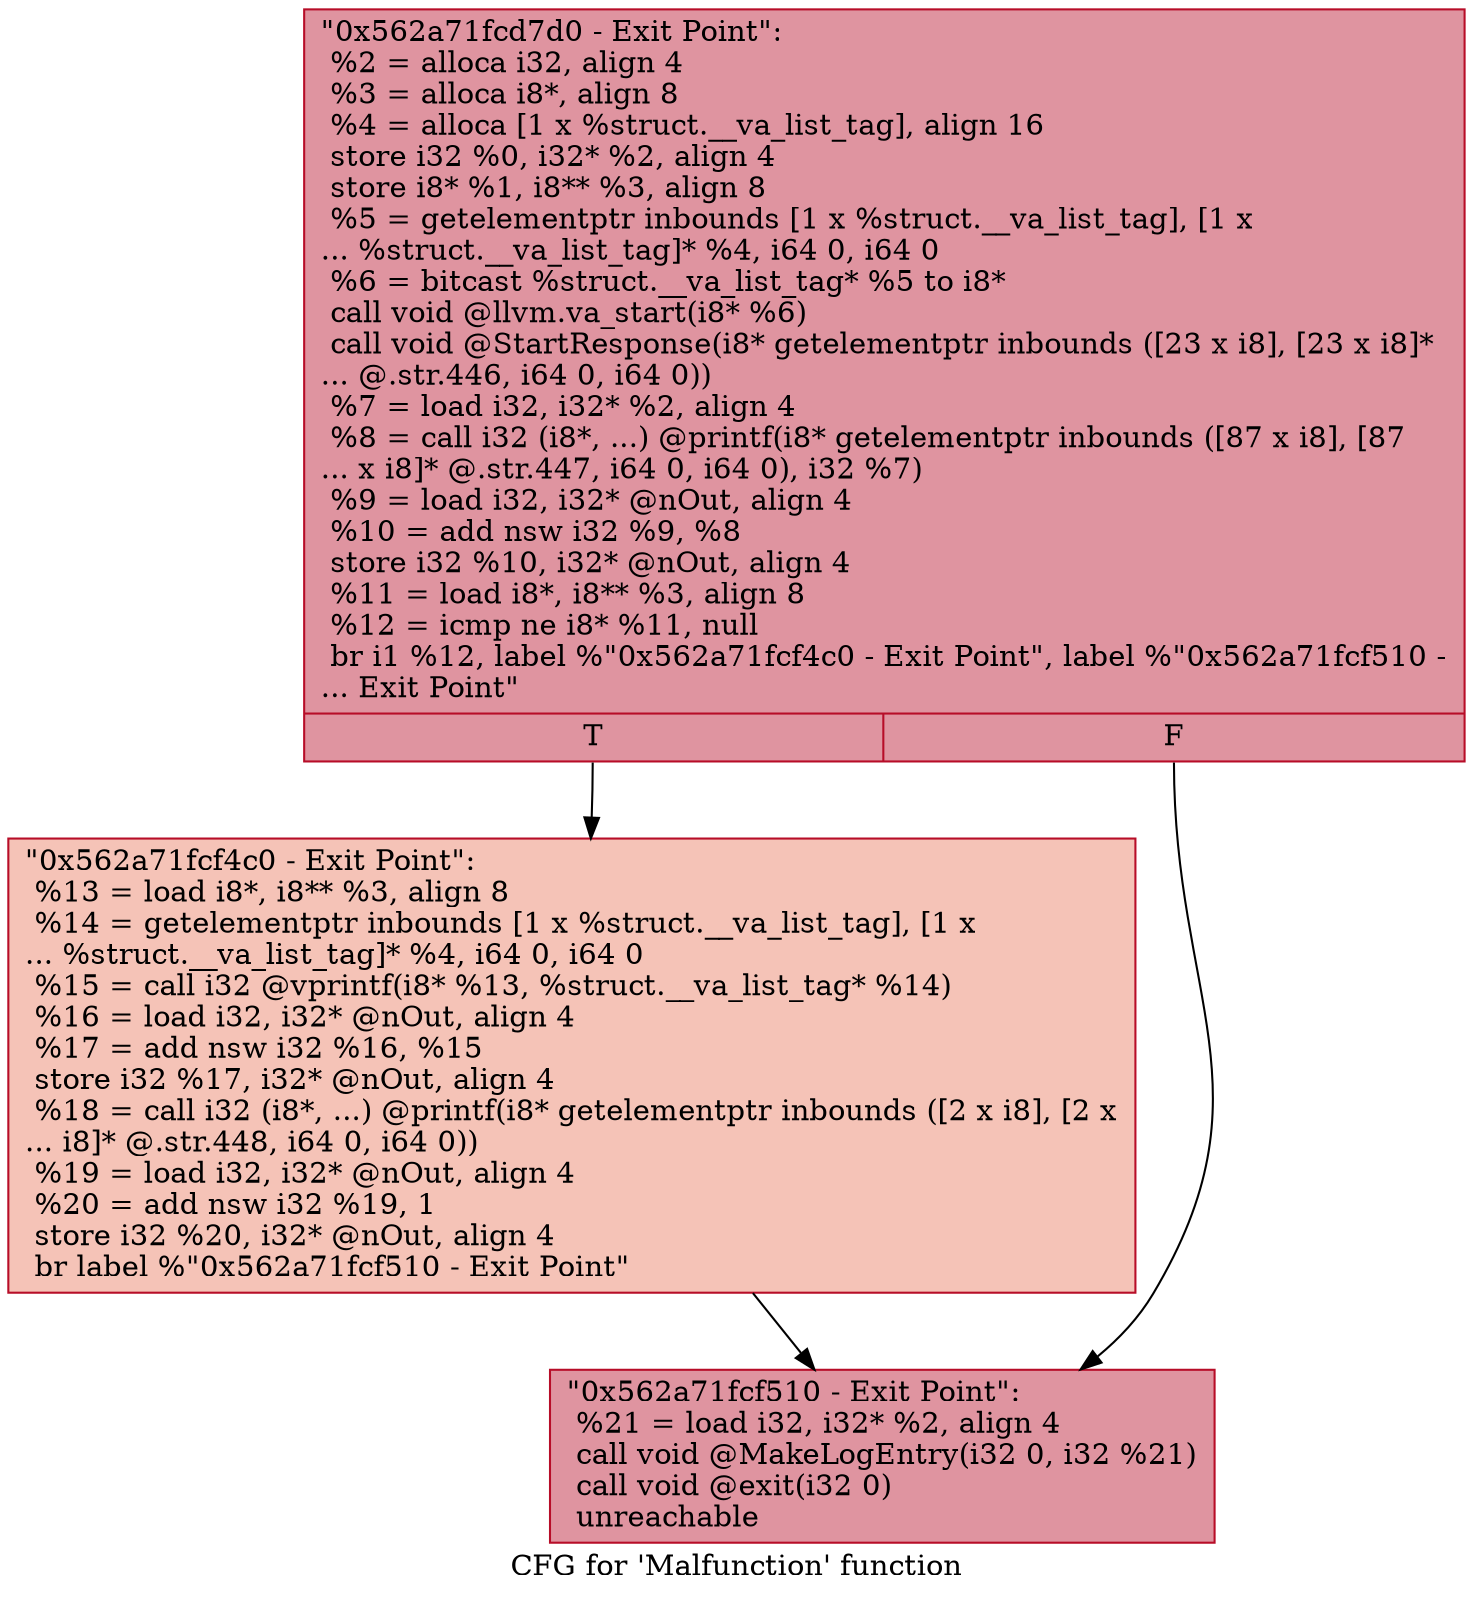 digraph "CFG for 'Malfunction' function" {
	label="CFG for 'Malfunction' function";

	Node0x562a71fcd7d0 [shape=record,color="#b70d28ff", style=filled, fillcolor="#b70d2870",label="{\"0x562a71fcd7d0 - Exit Point\":\l  %2 = alloca i32, align 4\l  %3 = alloca i8*, align 8\l  %4 = alloca [1 x %struct.__va_list_tag], align 16\l  store i32 %0, i32* %2, align 4\l  store i8* %1, i8** %3, align 8\l  %5 = getelementptr inbounds [1 x %struct.__va_list_tag], [1 x\l... %struct.__va_list_tag]* %4, i64 0, i64 0\l  %6 = bitcast %struct.__va_list_tag* %5 to i8*\l  call void @llvm.va_start(i8* %6)\l  call void @StartResponse(i8* getelementptr inbounds ([23 x i8], [23 x i8]*\l... @.str.446, i64 0, i64 0))\l  %7 = load i32, i32* %2, align 4\l  %8 = call i32 (i8*, ...) @printf(i8* getelementptr inbounds ([87 x i8], [87\l... x i8]* @.str.447, i64 0, i64 0), i32 %7)\l  %9 = load i32, i32* @nOut, align 4\l  %10 = add nsw i32 %9, %8\l  store i32 %10, i32* @nOut, align 4\l  %11 = load i8*, i8** %3, align 8\l  %12 = icmp ne i8* %11, null\l  br i1 %12, label %\"0x562a71fcf4c0 - Exit Point\", label %\"0x562a71fcf510 -\l... Exit Point\"\l|{<s0>T|<s1>F}}"];
	Node0x562a71fcd7d0:s0 -> Node0x562a71fcf4c0;
	Node0x562a71fcd7d0:s1 -> Node0x562a71fcf510;
	Node0x562a71fcf4c0 [shape=record,color="#b70d28ff", style=filled, fillcolor="#e8765c70",label="{\"0x562a71fcf4c0 - Exit Point\":                    \l  %13 = load i8*, i8** %3, align 8\l  %14 = getelementptr inbounds [1 x %struct.__va_list_tag], [1 x\l... %struct.__va_list_tag]* %4, i64 0, i64 0\l  %15 = call i32 @vprintf(i8* %13, %struct.__va_list_tag* %14)\l  %16 = load i32, i32* @nOut, align 4\l  %17 = add nsw i32 %16, %15\l  store i32 %17, i32* @nOut, align 4\l  %18 = call i32 (i8*, ...) @printf(i8* getelementptr inbounds ([2 x i8], [2 x\l... i8]* @.str.448, i64 0, i64 0))\l  %19 = load i32, i32* @nOut, align 4\l  %20 = add nsw i32 %19, 1\l  store i32 %20, i32* @nOut, align 4\l  br label %\"0x562a71fcf510 - Exit Point\"\l}"];
	Node0x562a71fcf4c0 -> Node0x562a71fcf510;
	Node0x562a71fcf510 [shape=record,color="#b70d28ff", style=filled, fillcolor="#b70d2870",label="{\"0x562a71fcf510 - Exit Point\":                    \l  %21 = load i32, i32* %2, align 4\l  call void @MakeLogEntry(i32 0, i32 %21)\l  call void @exit(i32 0)\l  unreachable\l}"];
}
